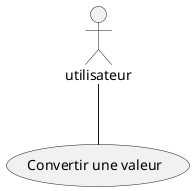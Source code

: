 @startuml Diagramme de classes

(Convertir une valeur) as convertir
actor utilisateur

utilisateur -- convertir


@enduml